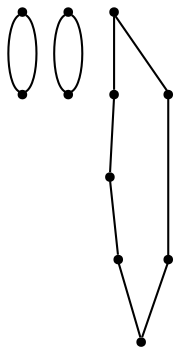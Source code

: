 graph {
  node [shape=point,comment="{\"directed\":false,\"doi\":\"10.1007/978-3-030-68766-3_18\",\"figure\":\"3 (1)\"}"]

  v0 [pos="601.0019873898368,280.05833047165345"]
  v1 [pos="568.1957370790141,280.05833047165345"]
  v2 [pos="502.58112214248024,280.05833047165345"]
  v3 [pos="502.58112214248024,345.67148948445447"]
  v4 [pos="436.9673179582721,345.67148948445447"]
  v5 [pos="420.5638907578767,280.05833047165345"]
  v6 [pos="404.1612584127025,345.67148948445447"]
  v7 [pos="387.7584353022752,280.05833047165345"]
  v8 [pos="371.356025516563,345.67148948445447"]
  v9 [pos="354.95342496559766,280.05833047165345"]
  v10 [pos="338.5508244146323,345.67148948445447"]

  v10 -- v9 [id="-3",pos="338.5508244146323,345.67148948445447 322.1429937163113,345.67047208224034 322.1429937163113,345.67047208224034 322.1429937163113,345.67047208224034 322.1429937163113,280.05664539923634 322.1429937163113,280.05664539923634 322.1429937163113,280.05664539923634 354.95342496559766,280.05833047165345 354.95342496559766,280.05833047165345 354.95342496559766,280.05833047165345"]
  v10 -- v8 [id="-4",pos="338.5508244146323,345.67148948445447 371.356025516563,345.67148948445447 371.356025516563,345.67148948445447 371.356025516563,345.67148948445447"]
  v4 -- v5 [id="-5",pos="436.9673179582721,345.67148948445447 453.36805854801975,345.67047208224034 453.36805854801975,345.67047208224034 453.36805854801975,345.67047208224034 453.36805854801975,280.05664539923634 453.36805854801975,280.05664539923634 453.36805854801975,280.05664539923634 420.5638907578767,280.05833047165345 420.5638907578767,280.05833047165345 420.5638907578767,280.05833047165345"]
  v8 -- v6 [id="-6",pos="371.356025516563,345.67148948445447 404.1612584127025,345.67148948445447 404.1612584127025,345.67148948445447 404.1612584127025,345.67148948445447"]
  v7 -- v5 [id="-7",pos="387.7584353022752,280.05833047165345 420.5638907578767,280.05833047165345 420.5638907578767,280.05833047165345 420.5638907578767,280.05833047165345"]
  v9 -- v7 [id="-8",pos="354.95342496559766,280.05833047165345 387.7584353022752,280.05833047165345 387.7584353022752,280.05833047165345 387.7584353022752,280.05833047165345"]
  v6 -- v4 [id="-16",pos="404.1612584127025,345.67148948445447 436.9673179582721,345.67148948445447 436.9673179582721,345.67148948445447 436.9673179582721,345.67148948445447"]
  v3 -- v2 [id="-17",pos="502.58112214248024,345.67148948445447 486.17704316080346,345.67047208224034 486.17704316080346,345.67047208224034 486.17704316080346,345.67047208224034 486.17704316080346,280.05664539923634 486.17704316080346,280.05664539923634 486.17704316080346,280.05664539923634 502.58112214248024,280.05833047165345 502.58112214248024,280.05833047165345 502.58112214248024,280.05833047165345"]
  v3 -- v2 [id="-18",pos="502.58112214248024,345.67148948445447 518.982689381658,345.67047208224034 518.982689381658,345.67047208224034 518.982689381658,345.67047208224034 518.982689381658,280.05664539923634 518.982689381658,280.05664539923634 518.982689381658,280.05664539923634 502.58112214248024,280.05833047165345 502.58112214248024,280.05833047165345 502.58112214248024,280.05833047165345"]
  v0 -- v1 [id="-21",pos="601.0019873898368,280.05833047165345 617.4066545643773,280.05664539923634 617.4066545643773,280.05664539923634 617.4066545643773,280.05664539923634 617.4066545643773,345.67047208224034 617.4066545643773,345.67047208224034 617.4066545643773,345.67047208224034 551.792055524948,345.67047208224034 551.792055524948,345.67047208224034 551.792055524948,345.67047208224034 551.792055524948,280.05664539923634 551.792055524948,280.05664539923634 551.792055524948,280.05664539923634 568.1957370790141,280.05833047165345 568.1957370790141,280.05833047165345 568.1957370790141,280.05833047165345"]
  v1 -- v0 [id="-22",pos="568.1957370790141,280.05833047165345 601.0019873898368,280.05833047165345 601.0019873898368,280.05833047165345 601.0019873898368,280.05833047165345"]
}